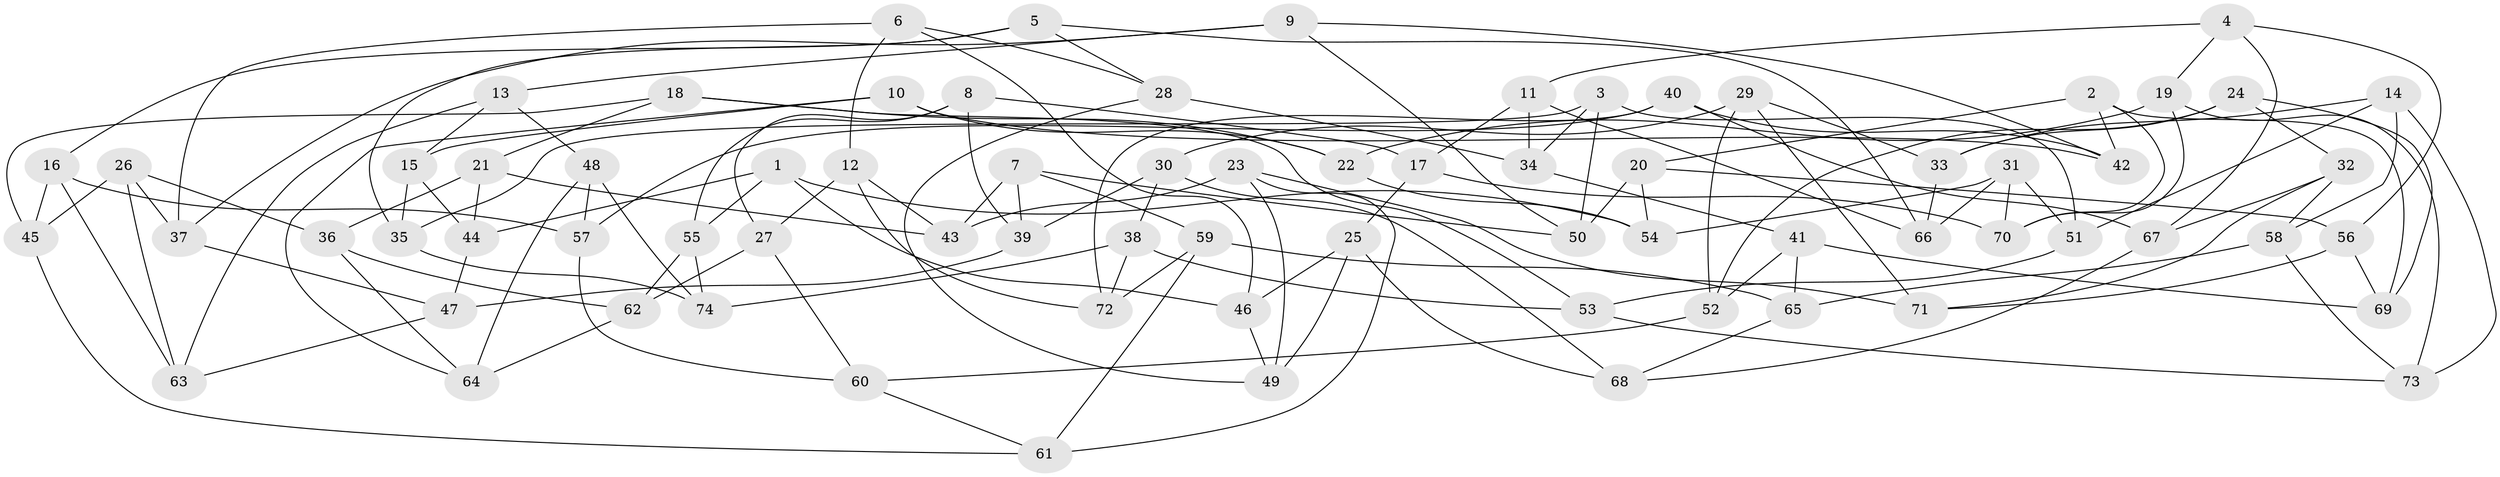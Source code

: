 // Generated by graph-tools (version 1.1) at 2025/16/03/09/25 04:16:24]
// undirected, 74 vertices, 148 edges
graph export_dot {
graph [start="1"]
  node [color=gray90,style=filled];
  1;
  2;
  3;
  4;
  5;
  6;
  7;
  8;
  9;
  10;
  11;
  12;
  13;
  14;
  15;
  16;
  17;
  18;
  19;
  20;
  21;
  22;
  23;
  24;
  25;
  26;
  27;
  28;
  29;
  30;
  31;
  32;
  33;
  34;
  35;
  36;
  37;
  38;
  39;
  40;
  41;
  42;
  43;
  44;
  45;
  46;
  47;
  48;
  49;
  50;
  51;
  52;
  53;
  54;
  55;
  56;
  57;
  58;
  59;
  60;
  61;
  62;
  63;
  64;
  65;
  66;
  67;
  68;
  69;
  70;
  71;
  72;
  73;
  74;
  1 -- 44;
  1 -- 55;
  1 -- 54;
  1 -- 46;
  2 -- 70;
  2 -- 20;
  2 -- 42;
  2 -- 69;
  3 -- 50;
  3 -- 51;
  3 -- 34;
  3 -- 35;
  4 -- 56;
  4 -- 19;
  4 -- 67;
  4 -- 11;
  5 -- 66;
  5 -- 35;
  5 -- 28;
  5 -- 16;
  6 -- 46;
  6 -- 37;
  6 -- 28;
  6 -- 12;
  7 -- 43;
  7 -- 39;
  7 -- 50;
  7 -- 59;
  8 -- 17;
  8 -- 39;
  8 -- 27;
  8 -- 55;
  9 -- 42;
  9 -- 50;
  9 -- 13;
  9 -- 37;
  10 -- 15;
  10 -- 42;
  10 -- 22;
  10 -- 64;
  11 -- 34;
  11 -- 66;
  11 -- 17;
  12 -- 72;
  12 -- 43;
  12 -- 27;
  13 -- 48;
  13 -- 15;
  13 -- 63;
  14 -- 33;
  14 -- 73;
  14 -- 58;
  14 -- 51;
  15 -- 44;
  15 -- 35;
  16 -- 63;
  16 -- 57;
  16 -- 45;
  17 -- 25;
  17 -- 70;
  18 -- 53;
  18 -- 22;
  18 -- 45;
  18 -- 21;
  19 -- 22;
  19 -- 73;
  19 -- 70;
  20 -- 56;
  20 -- 54;
  20 -- 50;
  21 -- 44;
  21 -- 36;
  21 -- 43;
  22 -- 54;
  23 -- 43;
  23 -- 71;
  23 -- 49;
  23 -- 61;
  24 -- 52;
  24 -- 32;
  24 -- 69;
  24 -- 33;
  25 -- 49;
  25 -- 46;
  25 -- 68;
  26 -- 37;
  26 -- 63;
  26 -- 36;
  26 -- 45;
  27 -- 62;
  27 -- 60;
  28 -- 34;
  28 -- 49;
  29 -- 71;
  29 -- 33;
  29 -- 30;
  29 -- 52;
  30 -- 39;
  30 -- 38;
  30 -- 68;
  31 -- 51;
  31 -- 70;
  31 -- 54;
  31 -- 66;
  32 -- 58;
  32 -- 71;
  32 -- 67;
  33 -- 66;
  34 -- 41;
  35 -- 74;
  36 -- 62;
  36 -- 64;
  37 -- 47;
  38 -- 72;
  38 -- 53;
  38 -- 74;
  39 -- 47;
  40 -- 42;
  40 -- 57;
  40 -- 67;
  40 -- 72;
  41 -- 52;
  41 -- 65;
  41 -- 69;
  44 -- 47;
  45 -- 61;
  46 -- 49;
  47 -- 63;
  48 -- 74;
  48 -- 57;
  48 -- 64;
  51 -- 53;
  52 -- 60;
  53 -- 73;
  55 -- 74;
  55 -- 62;
  56 -- 69;
  56 -- 71;
  57 -- 60;
  58 -- 73;
  58 -- 65;
  59 -- 72;
  59 -- 61;
  59 -- 65;
  60 -- 61;
  62 -- 64;
  65 -- 68;
  67 -- 68;
}
